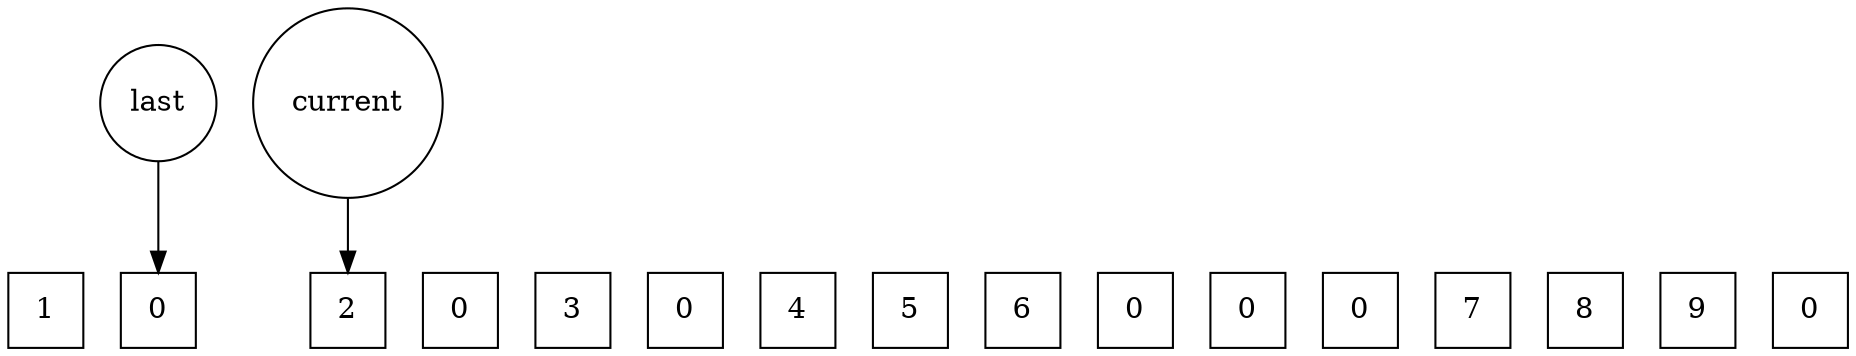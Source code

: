 digraph {
	node [shape=square]
	0 [label=1]
	1 [label=0]
	2 [label=2]
	3 [label=0]
	4 [label=3]
	5 [label=0]
	6 [label=4]
	7 [label=5]
	8 [label=6]
	9 [label=0]
	10 [label=0]
	11 [label=0]
	12 [label=7]
	13 [label=8]
	14 [label=9]
	15 [label=0]
	{
		graph [rank=same]
		0
		1
		2
		3
		4
		5
		6
		7
		8
		9
		10
		11
		12
		13
		14
		15
	}
	current [shape=circle]
	current -> 2
	last [shape=circle]
	last -> 1
}
